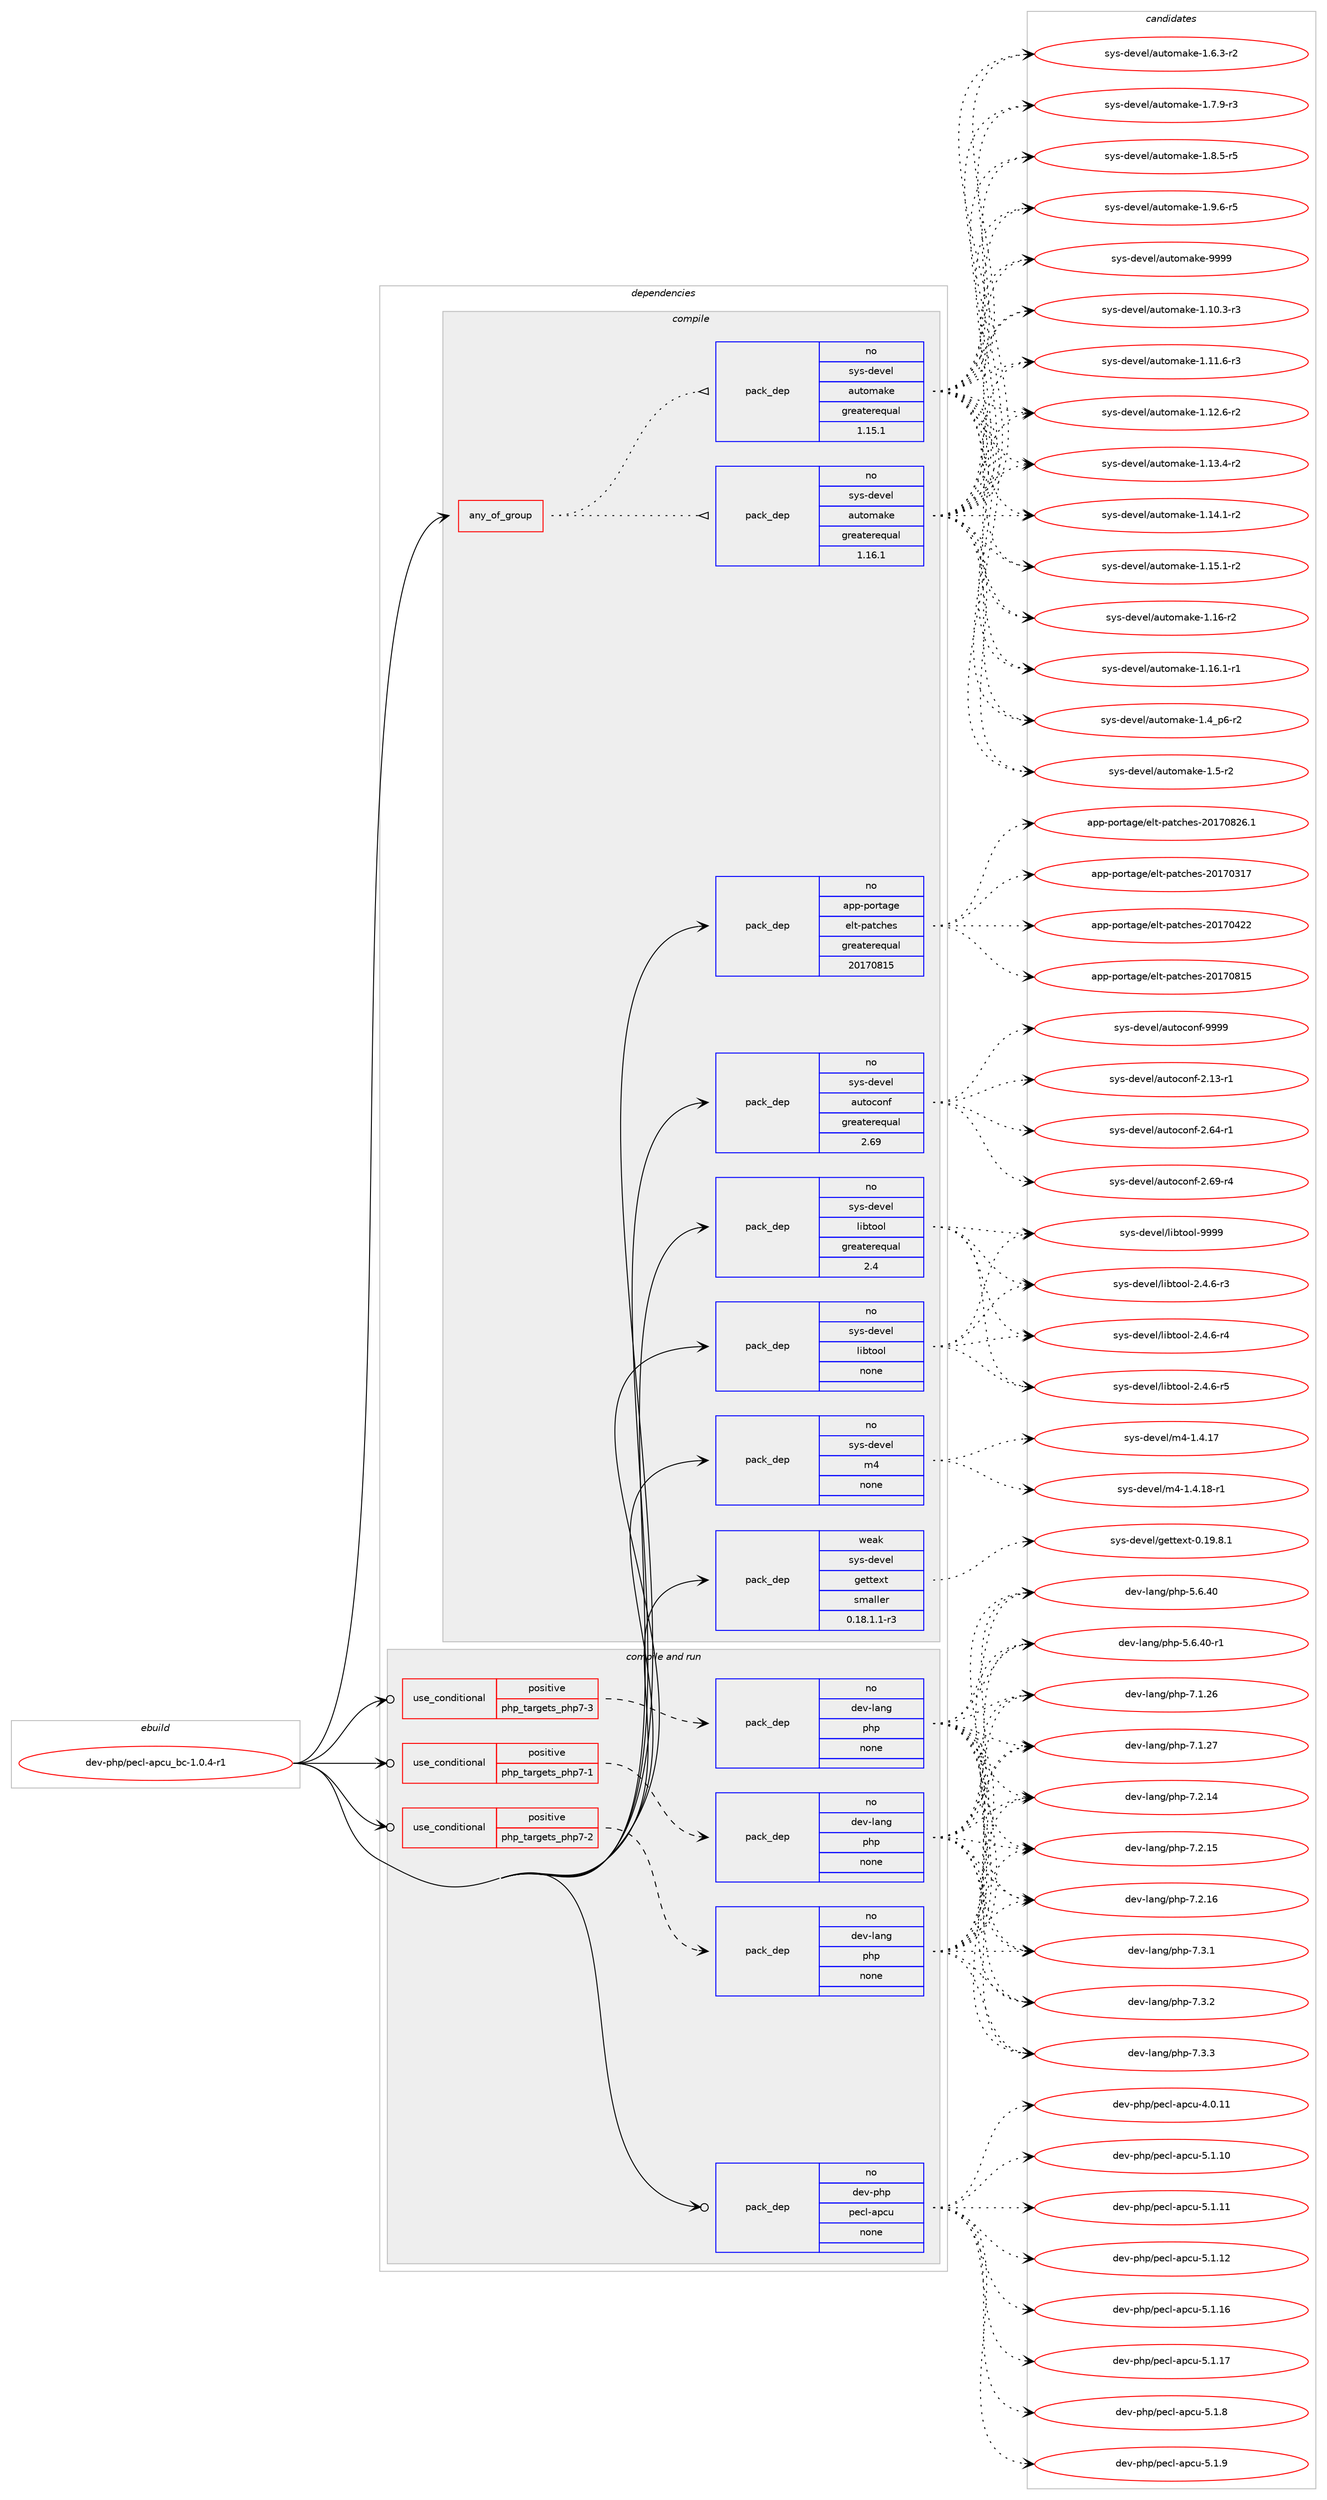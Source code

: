 digraph prolog {

# *************
# Graph options
# *************

newrank=true;
concentrate=true;
compound=true;
graph [rankdir=LR,fontname=Helvetica,fontsize=10,ranksep=1.5];#, ranksep=2.5, nodesep=0.2];
edge  [arrowhead=vee];
node  [fontname=Helvetica,fontsize=10];

# **********
# The ebuild
# **********

subgraph cluster_leftcol {
color=gray;
rank=same;
label=<<i>ebuild</i>>;
id [label="dev-php/pecl-apcu_bc-1.0.4-r1", color=red, width=4, href="../dev-php/pecl-apcu_bc-1.0.4-r1.svg"];
}

# ****************
# The dependencies
# ****************

subgraph cluster_midcol {
color=gray;
label=<<i>dependencies</i>>;
subgraph cluster_compile {
fillcolor="#eeeeee";
style=filled;
label=<<i>compile</i>>;
subgraph any22531 {
dependency1393379 [label=<<TABLE BORDER="0" CELLBORDER="1" CELLSPACING="0" CELLPADDING="4"><TR><TD CELLPADDING="10">any_of_group</TD></TR></TABLE>>, shape=none, color=red];subgraph pack1000874 {
dependency1393380 [label=<<TABLE BORDER="0" CELLBORDER="1" CELLSPACING="0" CELLPADDING="4" WIDTH="220"><TR><TD ROWSPAN="6" CELLPADDING="30">pack_dep</TD></TR><TR><TD WIDTH="110">no</TD></TR><TR><TD>sys-devel</TD></TR><TR><TD>automake</TD></TR><TR><TD>greaterequal</TD></TR><TR><TD>1.16.1</TD></TR></TABLE>>, shape=none, color=blue];
}
dependency1393379:e -> dependency1393380:w [weight=20,style="dotted",arrowhead="oinv"];
subgraph pack1000875 {
dependency1393381 [label=<<TABLE BORDER="0" CELLBORDER="1" CELLSPACING="0" CELLPADDING="4" WIDTH="220"><TR><TD ROWSPAN="6" CELLPADDING="30">pack_dep</TD></TR><TR><TD WIDTH="110">no</TD></TR><TR><TD>sys-devel</TD></TR><TR><TD>automake</TD></TR><TR><TD>greaterequal</TD></TR><TR><TD>1.15.1</TD></TR></TABLE>>, shape=none, color=blue];
}
dependency1393379:e -> dependency1393381:w [weight=20,style="dotted",arrowhead="oinv"];
}
id:e -> dependency1393379:w [weight=20,style="solid",arrowhead="vee"];
subgraph pack1000876 {
dependency1393382 [label=<<TABLE BORDER="0" CELLBORDER="1" CELLSPACING="0" CELLPADDING="4" WIDTH="220"><TR><TD ROWSPAN="6" CELLPADDING="30">pack_dep</TD></TR><TR><TD WIDTH="110">no</TD></TR><TR><TD>app-portage</TD></TR><TR><TD>elt-patches</TD></TR><TR><TD>greaterequal</TD></TR><TR><TD>20170815</TD></TR></TABLE>>, shape=none, color=blue];
}
id:e -> dependency1393382:w [weight=20,style="solid",arrowhead="vee"];
subgraph pack1000877 {
dependency1393383 [label=<<TABLE BORDER="0" CELLBORDER="1" CELLSPACING="0" CELLPADDING="4" WIDTH="220"><TR><TD ROWSPAN="6" CELLPADDING="30">pack_dep</TD></TR><TR><TD WIDTH="110">no</TD></TR><TR><TD>sys-devel</TD></TR><TR><TD>autoconf</TD></TR><TR><TD>greaterequal</TD></TR><TR><TD>2.69</TD></TR></TABLE>>, shape=none, color=blue];
}
id:e -> dependency1393383:w [weight=20,style="solid",arrowhead="vee"];
subgraph pack1000878 {
dependency1393384 [label=<<TABLE BORDER="0" CELLBORDER="1" CELLSPACING="0" CELLPADDING="4" WIDTH="220"><TR><TD ROWSPAN="6" CELLPADDING="30">pack_dep</TD></TR><TR><TD WIDTH="110">no</TD></TR><TR><TD>sys-devel</TD></TR><TR><TD>libtool</TD></TR><TR><TD>greaterequal</TD></TR><TR><TD>2.4</TD></TR></TABLE>>, shape=none, color=blue];
}
id:e -> dependency1393384:w [weight=20,style="solid",arrowhead="vee"];
subgraph pack1000879 {
dependency1393385 [label=<<TABLE BORDER="0" CELLBORDER="1" CELLSPACING="0" CELLPADDING="4" WIDTH="220"><TR><TD ROWSPAN="6" CELLPADDING="30">pack_dep</TD></TR><TR><TD WIDTH="110">no</TD></TR><TR><TD>sys-devel</TD></TR><TR><TD>libtool</TD></TR><TR><TD>none</TD></TR><TR><TD></TD></TR></TABLE>>, shape=none, color=blue];
}
id:e -> dependency1393385:w [weight=20,style="solid",arrowhead="vee"];
subgraph pack1000880 {
dependency1393386 [label=<<TABLE BORDER="0" CELLBORDER="1" CELLSPACING="0" CELLPADDING="4" WIDTH="220"><TR><TD ROWSPAN="6" CELLPADDING="30">pack_dep</TD></TR><TR><TD WIDTH="110">no</TD></TR><TR><TD>sys-devel</TD></TR><TR><TD>m4</TD></TR><TR><TD>none</TD></TR><TR><TD></TD></TR></TABLE>>, shape=none, color=blue];
}
id:e -> dependency1393386:w [weight=20,style="solid",arrowhead="vee"];
subgraph pack1000881 {
dependency1393387 [label=<<TABLE BORDER="0" CELLBORDER="1" CELLSPACING="0" CELLPADDING="4" WIDTH="220"><TR><TD ROWSPAN="6" CELLPADDING="30">pack_dep</TD></TR><TR><TD WIDTH="110">weak</TD></TR><TR><TD>sys-devel</TD></TR><TR><TD>gettext</TD></TR><TR><TD>smaller</TD></TR><TR><TD>0.18.1.1-r3</TD></TR></TABLE>>, shape=none, color=blue];
}
id:e -> dependency1393387:w [weight=20,style="solid",arrowhead="vee"];
}
subgraph cluster_compileandrun {
fillcolor="#eeeeee";
style=filled;
label=<<i>compile and run</i>>;
subgraph cond369409 {
dependency1393388 [label=<<TABLE BORDER="0" CELLBORDER="1" CELLSPACING="0" CELLPADDING="4"><TR><TD ROWSPAN="3" CELLPADDING="10">use_conditional</TD></TR><TR><TD>positive</TD></TR><TR><TD>php_targets_php7-1</TD></TR></TABLE>>, shape=none, color=red];
subgraph pack1000882 {
dependency1393389 [label=<<TABLE BORDER="0" CELLBORDER="1" CELLSPACING="0" CELLPADDING="4" WIDTH="220"><TR><TD ROWSPAN="6" CELLPADDING="30">pack_dep</TD></TR><TR><TD WIDTH="110">no</TD></TR><TR><TD>dev-lang</TD></TR><TR><TD>php</TD></TR><TR><TD>none</TD></TR><TR><TD></TD></TR></TABLE>>, shape=none, color=blue];
}
dependency1393388:e -> dependency1393389:w [weight=20,style="dashed",arrowhead="vee"];
}
id:e -> dependency1393388:w [weight=20,style="solid",arrowhead="odotvee"];
subgraph cond369410 {
dependency1393390 [label=<<TABLE BORDER="0" CELLBORDER="1" CELLSPACING="0" CELLPADDING="4"><TR><TD ROWSPAN="3" CELLPADDING="10">use_conditional</TD></TR><TR><TD>positive</TD></TR><TR><TD>php_targets_php7-2</TD></TR></TABLE>>, shape=none, color=red];
subgraph pack1000883 {
dependency1393391 [label=<<TABLE BORDER="0" CELLBORDER="1" CELLSPACING="0" CELLPADDING="4" WIDTH="220"><TR><TD ROWSPAN="6" CELLPADDING="30">pack_dep</TD></TR><TR><TD WIDTH="110">no</TD></TR><TR><TD>dev-lang</TD></TR><TR><TD>php</TD></TR><TR><TD>none</TD></TR><TR><TD></TD></TR></TABLE>>, shape=none, color=blue];
}
dependency1393390:e -> dependency1393391:w [weight=20,style="dashed",arrowhead="vee"];
}
id:e -> dependency1393390:w [weight=20,style="solid",arrowhead="odotvee"];
subgraph cond369411 {
dependency1393392 [label=<<TABLE BORDER="0" CELLBORDER="1" CELLSPACING="0" CELLPADDING="4"><TR><TD ROWSPAN="3" CELLPADDING="10">use_conditional</TD></TR><TR><TD>positive</TD></TR><TR><TD>php_targets_php7-3</TD></TR></TABLE>>, shape=none, color=red];
subgraph pack1000884 {
dependency1393393 [label=<<TABLE BORDER="0" CELLBORDER="1" CELLSPACING="0" CELLPADDING="4" WIDTH="220"><TR><TD ROWSPAN="6" CELLPADDING="30">pack_dep</TD></TR><TR><TD WIDTH="110">no</TD></TR><TR><TD>dev-lang</TD></TR><TR><TD>php</TD></TR><TR><TD>none</TD></TR><TR><TD></TD></TR></TABLE>>, shape=none, color=blue];
}
dependency1393392:e -> dependency1393393:w [weight=20,style="dashed",arrowhead="vee"];
}
id:e -> dependency1393392:w [weight=20,style="solid",arrowhead="odotvee"];
subgraph pack1000885 {
dependency1393394 [label=<<TABLE BORDER="0" CELLBORDER="1" CELLSPACING="0" CELLPADDING="4" WIDTH="220"><TR><TD ROWSPAN="6" CELLPADDING="30">pack_dep</TD></TR><TR><TD WIDTH="110">no</TD></TR><TR><TD>dev-php</TD></TR><TR><TD>pecl-apcu</TD></TR><TR><TD>none</TD></TR><TR><TD></TD></TR></TABLE>>, shape=none, color=blue];
}
id:e -> dependency1393394:w [weight=20,style="solid",arrowhead="odotvee"];
}
subgraph cluster_run {
fillcolor="#eeeeee";
style=filled;
label=<<i>run</i>>;
}
}

# **************
# The candidates
# **************

subgraph cluster_choices {
rank=same;
color=gray;
label=<<i>candidates</i>>;

subgraph choice1000874 {
color=black;
nodesep=1;
choice11512111545100101118101108479711711611110997107101454946494846514511451 [label="sys-devel/automake-1.10.3-r3", color=red, width=4,href="../sys-devel/automake-1.10.3-r3.svg"];
choice11512111545100101118101108479711711611110997107101454946494946544511451 [label="sys-devel/automake-1.11.6-r3", color=red, width=4,href="../sys-devel/automake-1.11.6-r3.svg"];
choice11512111545100101118101108479711711611110997107101454946495046544511450 [label="sys-devel/automake-1.12.6-r2", color=red, width=4,href="../sys-devel/automake-1.12.6-r2.svg"];
choice11512111545100101118101108479711711611110997107101454946495146524511450 [label="sys-devel/automake-1.13.4-r2", color=red, width=4,href="../sys-devel/automake-1.13.4-r2.svg"];
choice11512111545100101118101108479711711611110997107101454946495246494511450 [label="sys-devel/automake-1.14.1-r2", color=red, width=4,href="../sys-devel/automake-1.14.1-r2.svg"];
choice11512111545100101118101108479711711611110997107101454946495346494511450 [label="sys-devel/automake-1.15.1-r2", color=red, width=4,href="../sys-devel/automake-1.15.1-r2.svg"];
choice1151211154510010111810110847971171161111099710710145494649544511450 [label="sys-devel/automake-1.16-r2", color=red, width=4,href="../sys-devel/automake-1.16-r2.svg"];
choice11512111545100101118101108479711711611110997107101454946495446494511449 [label="sys-devel/automake-1.16.1-r1", color=red, width=4,href="../sys-devel/automake-1.16.1-r1.svg"];
choice115121115451001011181011084797117116111109971071014549465295112544511450 [label="sys-devel/automake-1.4_p6-r2", color=red, width=4,href="../sys-devel/automake-1.4_p6-r2.svg"];
choice11512111545100101118101108479711711611110997107101454946534511450 [label="sys-devel/automake-1.5-r2", color=red, width=4,href="../sys-devel/automake-1.5-r2.svg"];
choice115121115451001011181011084797117116111109971071014549465446514511450 [label="sys-devel/automake-1.6.3-r2", color=red, width=4,href="../sys-devel/automake-1.6.3-r2.svg"];
choice115121115451001011181011084797117116111109971071014549465546574511451 [label="sys-devel/automake-1.7.9-r3", color=red, width=4,href="../sys-devel/automake-1.7.9-r3.svg"];
choice115121115451001011181011084797117116111109971071014549465646534511453 [label="sys-devel/automake-1.8.5-r5", color=red, width=4,href="../sys-devel/automake-1.8.5-r5.svg"];
choice115121115451001011181011084797117116111109971071014549465746544511453 [label="sys-devel/automake-1.9.6-r5", color=red, width=4,href="../sys-devel/automake-1.9.6-r5.svg"];
choice115121115451001011181011084797117116111109971071014557575757 [label="sys-devel/automake-9999", color=red, width=4,href="../sys-devel/automake-9999.svg"];
dependency1393380:e -> choice11512111545100101118101108479711711611110997107101454946494846514511451:w [style=dotted,weight="100"];
dependency1393380:e -> choice11512111545100101118101108479711711611110997107101454946494946544511451:w [style=dotted,weight="100"];
dependency1393380:e -> choice11512111545100101118101108479711711611110997107101454946495046544511450:w [style=dotted,weight="100"];
dependency1393380:e -> choice11512111545100101118101108479711711611110997107101454946495146524511450:w [style=dotted,weight="100"];
dependency1393380:e -> choice11512111545100101118101108479711711611110997107101454946495246494511450:w [style=dotted,weight="100"];
dependency1393380:e -> choice11512111545100101118101108479711711611110997107101454946495346494511450:w [style=dotted,weight="100"];
dependency1393380:e -> choice1151211154510010111810110847971171161111099710710145494649544511450:w [style=dotted,weight="100"];
dependency1393380:e -> choice11512111545100101118101108479711711611110997107101454946495446494511449:w [style=dotted,weight="100"];
dependency1393380:e -> choice115121115451001011181011084797117116111109971071014549465295112544511450:w [style=dotted,weight="100"];
dependency1393380:e -> choice11512111545100101118101108479711711611110997107101454946534511450:w [style=dotted,weight="100"];
dependency1393380:e -> choice115121115451001011181011084797117116111109971071014549465446514511450:w [style=dotted,weight="100"];
dependency1393380:e -> choice115121115451001011181011084797117116111109971071014549465546574511451:w [style=dotted,weight="100"];
dependency1393380:e -> choice115121115451001011181011084797117116111109971071014549465646534511453:w [style=dotted,weight="100"];
dependency1393380:e -> choice115121115451001011181011084797117116111109971071014549465746544511453:w [style=dotted,weight="100"];
dependency1393380:e -> choice115121115451001011181011084797117116111109971071014557575757:w [style=dotted,weight="100"];
}
subgraph choice1000875 {
color=black;
nodesep=1;
choice11512111545100101118101108479711711611110997107101454946494846514511451 [label="sys-devel/automake-1.10.3-r3", color=red, width=4,href="../sys-devel/automake-1.10.3-r3.svg"];
choice11512111545100101118101108479711711611110997107101454946494946544511451 [label="sys-devel/automake-1.11.6-r3", color=red, width=4,href="../sys-devel/automake-1.11.6-r3.svg"];
choice11512111545100101118101108479711711611110997107101454946495046544511450 [label="sys-devel/automake-1.12.6-r2", color=red, width=4,href="../sys-devel/automake-1.12.6-r2.svg"];
choice11512111545100101118101108479711711611110997107101454946495146524511450 [label="sys-devel/automake-1.13.4-r2", color=red, width=4,href="../sys-devel/automake-1.13.4-r2.svg"];
choice11512111545100101118101108479711711611110997107101454946495246494511450 [label="sys-devel/automake-1.14.1-r2", color=red, width=4,href="../sys-devel/automake-1.14.1-r2.svg"];
choice11512111545100101118101108479711711611110997107101454946495346494511450 [label="sys-devel/automake-1.15.1-r2", color=red, width=4,href="../sys-devel/automake-1.15.1-r2.svg"];
choice1151211154510010111810110847971171161111099710710145494649544511450 [label="sys-devel/automake-1.16-r2", color=red, width=4,href="../sys-devel/automake-1.16-r2.svg"];
choice11512111545100101118101108479711711611110997107101454946495446494511449 [label="sys-devel/automake-1.16.1-r1", color=red, width=4,href="../sys-devel/automake-1.16.1-r1.svg"];
choice115121115451001011181011084797117116111109971071014549465295112544511450 [label="sys-devel/automake-1.4_p6-r2", color=red, width=4,href="../sys-devel/automake-1.4_p6-r2.svg"];
choice11512111545100101118101108479711711611110997107101454946534511450 [label="sys-devel/automake-1.5-r2", color=red, width=4,href="../sys-devel/automake-1.5-r2.svg"];
choice115121115451001011181011084797117116111109971071014549465446514511450 [label="sys-devel/automake-1.6.3-r2", color=red, width=4,href="../sys-devel/automake-1.6.3-r2.svg"];
choice115121115451001011181011084797117116111109971071014549465546574511451 [label="sys-devel/automake-1.7.9-r3", color=red, width=4,href="../sys-devel/automake-1.7.9-r3.svg"];
choice115121115451001011181011084797117116111109971071014549465646534511453 [label="sys-devel/automake-1.8.5-r5", color=red, width=4,href="../sys-devel/automake-1.8.5-r5.svg"];
choice115121115451001011181011084797117116111109971071014549465746544511453 [label="sys-devel/automake-1.9.6-r5", color=red, width=4,href="../sys-devel/automake-1.9.6-r5.svg"];
choice115121115451001011181011084797117116111109971071014557575757 [label="sys-devel/automake-9999", color=red, width=4,href="../sys-devel/automake-9999.svg"];
dependency1393381:e -> choice11512111545100101118101108479711711611110997107101454946494846514511451:w [style=dotted,weight="100"];
dependency1393381:e -> choice11512111545100101118101108479711711611110997107101454946494946544511451:w [style=dotted,weight="100"];
dependency1393381:e -> choice11512111545100101118101108479711711611110997107101454946495046544511450:w [style=dotted,weight="100"];
dependency1393381:e -> choice11512111545100101118101108479711711611110997107101454946495146524511450:w [style=dotted,weight="100"];
dependency1393381:e -> choice11512111545100101118101108479711711611110997107101454946495246494511450:w [style=dotted,weight="100"];
dependency1393381:e -> choice11512111545100101118101108479711711611110997107101454946495346494511450:w [style=dotted,weight="100"];
dependency1393381:e -> choice1151211154510010111810110847971171161111099710710145494649544511450:w [style=dotted,weight="100"];
dependency1393381:e -> choice11512111545100101118101108479711711611110997107101454946495446494511449:w [style=dotted,weight="100"];
dependency1393381:e -> choice115121115451001011181011084797117116111109971071014549465295112544511450:w [style=dotted,weight="100"];
dependency1393381:e -> choice11512111545100101118101108479711711611110997107101454946534511450:w [style=dotted,weight="100"];
dependency1393381:e -> choice115121115451001011181011084797117116111109971071014549465446514511450:w [style=dotted,weight="100"];
dependency1393381:e -> choice115121115451001011181011084797117116111109971071014549465546574511451:w [style=dotted,weight="100"];
dependency1393381:e -> choice115121115451001011181011084797117116111109971071014549465646534511453:w [style=dotted,weight="100"];
dependency1393381:e -> choice115121115451001011181011084797117116111109971071014549465746544511453:w [style=dotted,weight="100"];
dependency1393381:e -> choice115121115451001011181011084797117116111109971071014557575757:w [style=dotted,weight="100"];
}
subgraph choice1000876 {
color=black;
nodesep=1;
choice97112112451121111141169710310147101108116451129711699104101115455048495548514955 [label="app-portage/elt-patches-20170317", color=red, width=4,href="../app-portage/elt-patches-20170317.svg"];
choice97112112451121111141169710310147101108116451129711699104101115455048495548525050 [label="app-portage/elt-patches-20170422", color=red, width=4,href="../app-portage/elt-patches-20170422.svg"];
choice97112112451121111141169710310147101108116451129711699104101115455048495548564953 [label="app-portage/elt-patches-20170815", color=red, width=4,href="../app-portage/elt-patches-20170815.svg"];
choice971121124511211111411697103101471011081164511297116991041011154550484955485650544649 [label="app-portage/elt-patches-20170826.1", color=red, width=4,href="../app-portage/elt-patches-20170826.1.svg"];
dependency1393382:e -> choice97112112451121111141169710310147101108116451129711699104101115455048495548514955:w [style=dotted,weight="100"];
dependency1393382:e -> choice97112112451121111141169710310147101108116451129711699104101115455048495548525050:w [style=dotted,weight="100"];
dependency1393382:e -> choice97112112451121111141169710310147101108116451129711699104101115455048495548564953:w [style=dotted,weight="100"];
dependency1393382:e -> choice971121124511211111411697103101471011081164511297116991041011154550484955485650544649:w [style=dotted,weight="100"];
}
subgraph choice1000877 {
color=black;
nodesep=1;
choice1151211154510010111810110847971171161119911111010245504649514511449 [label="sys-devel/autoconf-2.13-r1", color=red, width=4,href="../sys-devel/autoconf-2.13-r1.svg"];
choice1151211154510010111810110847971171161119911111010245504654524511449 [label="sys-devel/autoconf-2.64-r1", color=red, width=4,href="../sys-devel/autoconf-2.64-r1.svg"];
choice1151211154510010111810110847971171161119911111010245504654574511452 [label="sys-devel/autoconf-2.69-r4", color=red, width=4,href="../sys-devel/autoconf-2.69-r4.svg"];
choice115121115451001011181011084797117116111991111101024557575757 [label="sys-devel/autoconf-9999", color=red, width=4,href="../sys-devel/autoconf-9999.svg"];
dependency1393383:e -> choice1151211154510010111810110847971171161119911111010245504649514511449:w [style=dotted,weight="100"];
dependency1393383:e -> choice1151211154510010111810110847971171161119911111010245504654524511449:w [style=dotted,weight="100"];
dependency1393383:e -> choice1151211154510010111810110847971171161119911111010245504654574511452:w [style=dotted,weight="100"];
dependency1393383:e -> choice115121115451001011181011084797117116111991111101024557575757:w [style=dotted,weight="100"];
}
subgraph choice1000878 {
color=black;
nodesep=1;
choice1151211154510010111810110847108105981161111111084550465246544511451 [label="sys-devel/libtool-2.4.6-r3", color=red, width=4,href="../sys-devel/libtool-2.4.6-r3.svg"];
choice1151211154510010111810110847108105981161111111084550465246544511452 [label="sys-devel/libtool-2.4.6-r4", color=red, width=4,href="../sys-devel/libtool-2.4.6-r4.svg"];
choice1151211154510010111810110847108105981161111111084550465246544511453 [label="sys-devel/libtool-2.4.6-r5", color=red, width=4,href="../sys-devel/libtool-2.4.6-r5.svg"];
choice1151211154510010111810110847108105981161111111084557575757 [label="sys-devel/libtool-9999", color=red, width=4,href="../sys-devel/libtool-9999.svg"];
dependency1393384:e -> choice1151211154510010111810110847108105981161111111084550465246544511451:w [style=dotted,weight="100"];
dependency1393384:e -> choice1151211154510010111810110847108105981161111111084550465246544511452:w [style=dotted,weight="100"];
dependency1393384:e -> choice1151211154510010111810110847108105981161111111084550465246544511453:w [style=dotted,weight="100"];
dependency1393384:e -> choice1151211154510010111810110847108105981161111111084557575757:w [style=dotted,weight="100"];
}
subgraph choice1000879 {
color=black;
nodesep=1;
choice1151211154510010111810110847108105981161111111084550465246544511451 [label="sys-devel/libtool-2.4.6-r3", color=red, width=4,href="../sys-devel/libtool-2.4.6-r3.svg"];
choice1151211154510010111810110847108105981161111111084550465246544511452 [label="sys-devel/libtool-2.4.6-r4", color=red, width=4,href="../sys-devel/libtool-2.4.6-r4.svg"];
choice1151211154510010111810110847108105981161111111084550465246544511453 [label="sys-devel/libtool-2.4.6-r5", color=red, width=4,href="../sys-devel/libtool-2.4.6-r5.svg"];
choice1151211154510010111810110847108105981161111111084557575757 [label="sys-devel/libtool-9999", color=red, width=4,href="../sys-devel/libtool-9999.svg"];
dependency1393385:e -> choice1151211154510010111810110847108105981161111111084550465246544511451:w [style=dotted,weight="100"];
dependency1393385:e -> choice1151211154510010111810110847108105981161111111084550465246544511452:w [style=dotted,weight="100"];
dependency1393385:e -> choice1151211154510010111810110847108105981161111111084550465246544511453:w [style=dotted,weight="100"];
dependency1393385:e -> choice1151211154510010111810110847108105981161111111084557575757:w [style=dotted,weight="100"];
}
subgraph choice1000880 {
color=black;
nodesep=1;
choice11512111545100101118101108471095245494652464955 [label="sys-devel/m4-1.4.17", color=red, width=4,href="../sys-devel/m4-1.4.17.svg"];
choice115121115451001011181011084710952454946524649564511449 [label="sys-devel/m4-1.4.18-r1", color=red, width=4,href="../sys-devel/m4-1.4.18-r1.svg"];
dependency1393386:e -> choice11512111545100101118101108471095245494652464955:w [style=dotted,weight="100"];
dependency1393386:e -> choice115121115451001011181011084710952454946524649564511449:w [style=dotted,weight="100"];
}
subgraph choice1000881 {
color=black;
nodesep=1;
choice1151211154510010111810110847103101116116101120116454846495746564649 [label="sys-devel/gettext-0.19.8.1", color=red, width=4,href="../sys-devel/gettext-0.19.8.1.svg"];
dependency1393387:e -> choice1151211154510010111810110847103101116116101120116454846495746564649:w [style=dotted,weight="100"];
}
subgraph choice1000882 {
color=black;
nodesep=1;
choice10010111845108971101034711210411245534654465248 [label="dev-lang/php-5.6.40", color=red, width=4,href="../dev-lang/php-5.6.40.svg"];
choice100101118451089711010347112104112455346544652484511449 [label="dev-lang/php-5.6.40-r1", color=red, width=4,href="../dev-lang/php-5.6.40-r1.svg"];
choice10010111845108971101034711210411245554649465054 [label="dev-lang/php-7.1.26", color=red, width=4,href="../dev-lang/php-7.1.26.svg"];
choice10010111845108971101034711210411245554649465055 [label="dev-lang/php-7.1.27", color=red, width=4,href="../dev-lang/php-7.1.27.svg"];
choice10010111845108971101034711210411245554650464952 [label="dev-lang/php-7.2.14", color=red, width=4,href="../dev-lang/php-7.2.14.svg"];
choice10010111845108971101034711210411245554650464953 [label="dev-lang/php-7.2.15", color=red, width=4,href="../dev-lang/php-7.2.15.svg"];
choice10010111845108971101034711210411245554650464954 [label="dev-lang/php-7.2.16", color=red, width=4,href="../dev-lang/php-7.2.16.svg"];
choice100101118451089711010347112104112455546514649 [label="dev-lang/php-7.3.1", color=red, width=4,href="../dev-lang/php-7.3.1.svg"];
choice100101118451089711010347112104112455546514650 [label="dev-lang/php-7.3.2", color=red, width=4,href="../dev-lang/php-7.3.2.svg"];
choice100101118451089711010347112104112455546514651 [label="dev-lang/php-7.3.3", color=red, width=4,href="../dev-lang/php-7.3.3.svg"];
dependency1393389:e -> choice10010111845108971101034711210411245534654465248:w [style=dotted,weight="100"];
dependency1393389:e -> choice100101118451089711010347112104112455346544652484511449:w [style=dotted,weight="100"];
dependency1393389:e -> choice10010111845108971101034711210411245554649465054:w [style=dotted,weight="100"];
dependency1393389:e -> choice10010111845108971101034711210411245554649465055:w [style=dotted,weight="100"];
dependency1393389:e -> choice10010111845108971101034711210411245554650464952:w [style=dotted,weight="100"];
dependency1393389:e -> choice10010111845108971101034711210411245554650464953:w [style=dotted,weight="100"];
dependency1393389:e -> choice10010111845108971101034711210411245554650464954:w [style=dotted,weight="100"];
dependency1393389:e -> choice100101118451089711010347112104112455546514649:w [style=dotted,weight="100"];
dependency1393389:e -> choice100101118451089711010347112104112455546514650:w [style=dotted,weight="100"];
dependency1393389:e -> choice100101118451089711010347112104112455546514651:w [style=dotted,weight="100"];
}
subgraph choice1000883 {
color=black;
nodesep=1;
choice10010111845108971101034711210411245534654465248 [label="dev-lang/php-5.6.40", color=red, width=4,href="../dev-lang/php-5.6.40.svg"];
choice100101118451089711010347112104112455346544652484511449 [label="dev-lang/php-5.6.40-r1", color=red, width=4,href="../dev-lang/php-5.6.40-r1.svg"];
choice10010111845108971101034711210411245554649465054 [label="dev-lang/php-7.1.26", color=red, width=4,href="../dev-lang/php-7.1.26.svg"];
choice10010111845108971101034711210411245554649465055 [label="dev-lang/php-7.1.27", color=red, width=4,href="../dev-lang/php-7.1.27.svg"];
choice10010111845108971101034711210411245554650464952 [label="dev-lang/php-7.2.14", color=red, width=4,href="../dev-lang/php-7.2.14.svg"];
choice10010111845108971101034711210411245554650464953 [label="dev-lang/php-7.2.15", color=red, width=4,href="../dev-lang/php-7.2.15.svg"];
choice10010111845108971101034711210411245554650464954 [label="dev-lang/php-7.2.16", color=red, width=4,href="../dev-lang/php-7.2.16.svg"];
choice100101118451089711010347112104112455546514649 [label="dev-lang/php-7.3.1", color=red, width=4,href="../dev-lang/php-7.3.1.svg"];
choice100101118451089711010347112104112455546514650 [label="dev-lang/php-7.3.2", color=red, width=4,href="../dev-lang/php-7.3.2.svg"];
choice100101118451089711010347112104112455546514651 [label="dev-lang/php-7.3.3", color=red, width=4,href="../dev-lang/php-7.3.3.svg"];
dependency1393391:e -> choice10010111845108971101034711210411245534654465248:w [style=dotted,weight="100"];
dependency1393391:e -> choice100101118451089711010347112104112455346544652484511449:w [style=dotted,weight="100"];
dependency1393391:e -> choice10010111845108971101034711210411245554649465054:w [style=dotted,weight="100"];
dependency1393391:e -> choice10010111845108971101034711210411245554649465055:w [style=dotted,weight="100"];
dependency1393391:e -> choice10010111845108971101034711210411245554650464952:w [style=dotted,weight="100"];
dependency1393391:e -> choice10010111845108971101034711210411245554650464953:w [style=dotted,weight="100"];
dependency1393391:e -> choice10010111845108971101034711210411245554650464954:w [style=dotted,weight="100"];
dependency1393391:e -> choice100101118451089711010347112104112455546514649:w [style=dotted,weight="100"];
dependency1393391:e -> choice100101118451089711010347112104112455546514650:w [style=dotted,weight="100"];
dependency1393391:e -> choice100101118451089711010347112104112455546514651:w [style=dotted,weight="100"];
}
subgraph choice1000884 {
color=black;
nodesep=1;
choice10010111845108971101034711210411245534654465248 [label="dev-lang/php-5.6.40", color=red, width=4,href="../dev-lang/php-5.6.40.svg"];
choice100101118451089711010347112104112455346544652484511449 [label="dev-lang/php-5.6.40-r1", color=red, width=4,href="../dev-lang/php-5.6.40-r1.svg"];
choice10010111845108971101034711210411245554649465054 [label="dev-lang/php-7.1.26", color=red, width=4,href="../dev-lang/php-7.1.26.svg"];
choice10010111845108971101034711210411245554649465055 [label="dev-lang/php-7.1.27", color=red, width=4,href="../dev-lang/php-7.1.27.svg"];
choice10010111845108971101034711210411245554650464952 [label="dev-lang/php-7.2.14", color=red, width=4,href="../dev-lang/php-7.2.14.svg"];
choice10010111845108971101034711210411245554650464953 [label="dev-lang/php-7.2.15", color=red, width=4,href="../dev-lang/php-7.2.15.svg"];
choice10010111845108971101034711210411245554650464954 [label="dev-lang/php-7.2.16", color=red, width=4,href="../dev-lang/php-7.2.16.svg"];
choice100101118451089711010347112104112455546514649 [label="dev-lang/php-7.3.1", color=red, width=4,href="../dev-lang/php-7.3.1.svg"];
choice100101118451089711010347112104112455546514650 [label="dev-lang/php-7.3.2", color=red, width=4,href="../dev-lang/php-7.3.2.svg"];
choice100101118451089711010347112104112455546514651 [label="dev-lang/php-7.3.3", color=red, width=4,href="../dev-lang/php-7.3.3.svg"];
dependency1393393:e -> choice10010111845108971101034711210411245534654465248:w [style=dotted,weight="100"];
dependency1393393:e -> choice100101118451089711010347112104112455346544652484511449:w [style=dotted,weight="100"];
dependency1393393:e -> choice10010111845108971101034711210411245554649465054:w [style=dotted,weight="100"];
dependency1393393:e -> choice10010111845108971101034711210411245554649465055:w [style=dotted,weight="100"];
dependency1393393:e -> choice10010111845108971101034711210411245554650464952:w [style=dotted,weight="100"];
dependency1393393:e -> choice10010111845108971101034711210411245554650464953:w [style=dotted,weight="100"];
dependency1393393:e -> choice10010111845108971101034711210411245554650464954:w [style=dotted,weight="100"];
dependency1393393:e -> choice100101118451089711010347112104112455546514649:w [style=dotted,weight="100"];
dependency1393393:e -> choice100101118451089711010347112104112455546514650:w [style=dotted,weight="100"];
dependency1393393:e -> choice100101118451089711010347112104112455546514651:w [style=dotted,weight="100"];
}
subgraph choice1000885 {
color=black;
nodesep=1;
choice10010111845112104112471121019910845971129911745524648464949 [label="dev-php/pecl-apcu-4.0.11", color=red, width=4,href="../dev-php/pecl-apcu-4.0.11.svg"];
choice10010111845112104112471121019910845971129911745534649464948 [label="dev-php/pecl-apcu-5.1.10", color=red, width=4,href="../dev-php/pecl-apcu-5.1.10.svg"];
choice10010111845112104112471121019910845971129911745534649464949 [label="dev-php/pecl-apcu-5.1.11", color=red, width=4,href="../dev-php/pecl-apcu-5.1.11.svg"];
choice10010111845112104112471121019910845971129911745534649464950 [label="dev-php/pecl-apcu-5.1.12", color=red, width=4,href="../dev-php/pecl-apcu-5.1.12.svg"];
choice10010111845112104112471121019910845971129911745534649464954 [label="dev-php/pecl-apcu-5.1.16", color=red, width=4,href="../dev-php/pecl-apcu-5.1.16.svg"];
choice10010111845112104112471121019910845971129911745534649464955 [label="dev-php/pecl-apcu-5.1.17", color=red, width=4,href="../dev-php/pecl-apcu-5.1.17.svg"];
choice100101118451121041124711210199108459711299117455346494656 [label="dev-php/pecl-apcu-5.1.8", color=red, width=4,href="../dev-php/pecl-apcu-5.1.8.svg"];
choice100101118451121041124711210199108459711299117455346494657 [label="dev-php/pecl-apcu-5.1.9", color=red, width=4,href="../dev-php/pecl-apcu-5.1.9.svg"];
dependency1393394:e -> choice10010111845112104112471121019910845971129911745524648464949:w [style=dotted,weight="100"];
dependency1393394:e -> choice10010111845112104112471121019910845971129911745534649464948:w [style=dotted,weight="100"];
dependency1393394:e -> choice10010111845112104112471121019910845971129911745534649464949:w [style=dotted,weight="100"];
dependency1393394:e -> choice10010111845112104112471121019910845971129911745534649464950:w [style=dotted,weight="100"];
dependency1393394:e -> choice10010111845112104112471121019910845971129911745534649464954:w [style=dotted,weight="100"];
dependency1393394:e -> choice10010111845112104112471121019910845971129911745534649464955:w [style=dotted,weight="100"];
dependency1393394:e -> choice100101118451121041124711210199108459711299117455346494656:w [style=dotted,weight="100"];
dependency1393394:e -> choice100101118451121041124711210199108459711299117455346494657:w [style=dotted,weight="100"];
}
}

}

